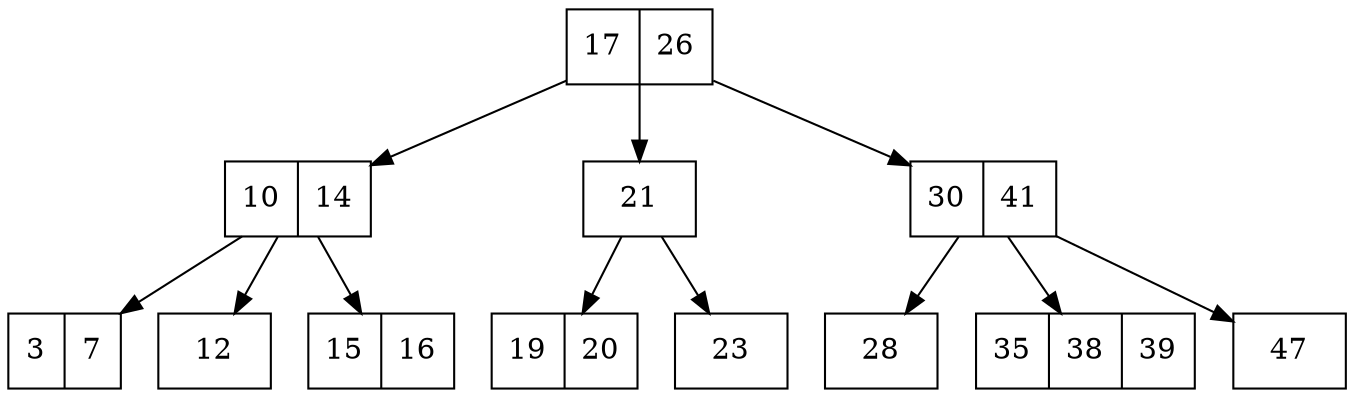 digraph{
 node [shape=record];
 root    [label="17|26"];
 root_left [label=" 10|14"];
 root_left_left [label="3|7"];
 root_left_middle [label="12"];
 root_left_right [label="15|16"];

 root_middle [label="21"];
 root_middle_left [label="19|20"];
 root_middle_right [label="23"];

 root_right[label="30|41"];
 root_right_left[label="28"];
 root_right_middle[label="35|38|39"];
 root_right_right[label="47"];
 
 root -> root_left
 root_left-> root_left_left 
 root_left-> root_left_middle
 root_left-> root_left_right 

 root -> root_middle
 root_middle -> root_middle_left 
 root_middle -> root_middle_right 

 root -> root_right
 root_right-> root_right_left
 root_right-> root_right_middle
 root_right-> root_right_right


}
